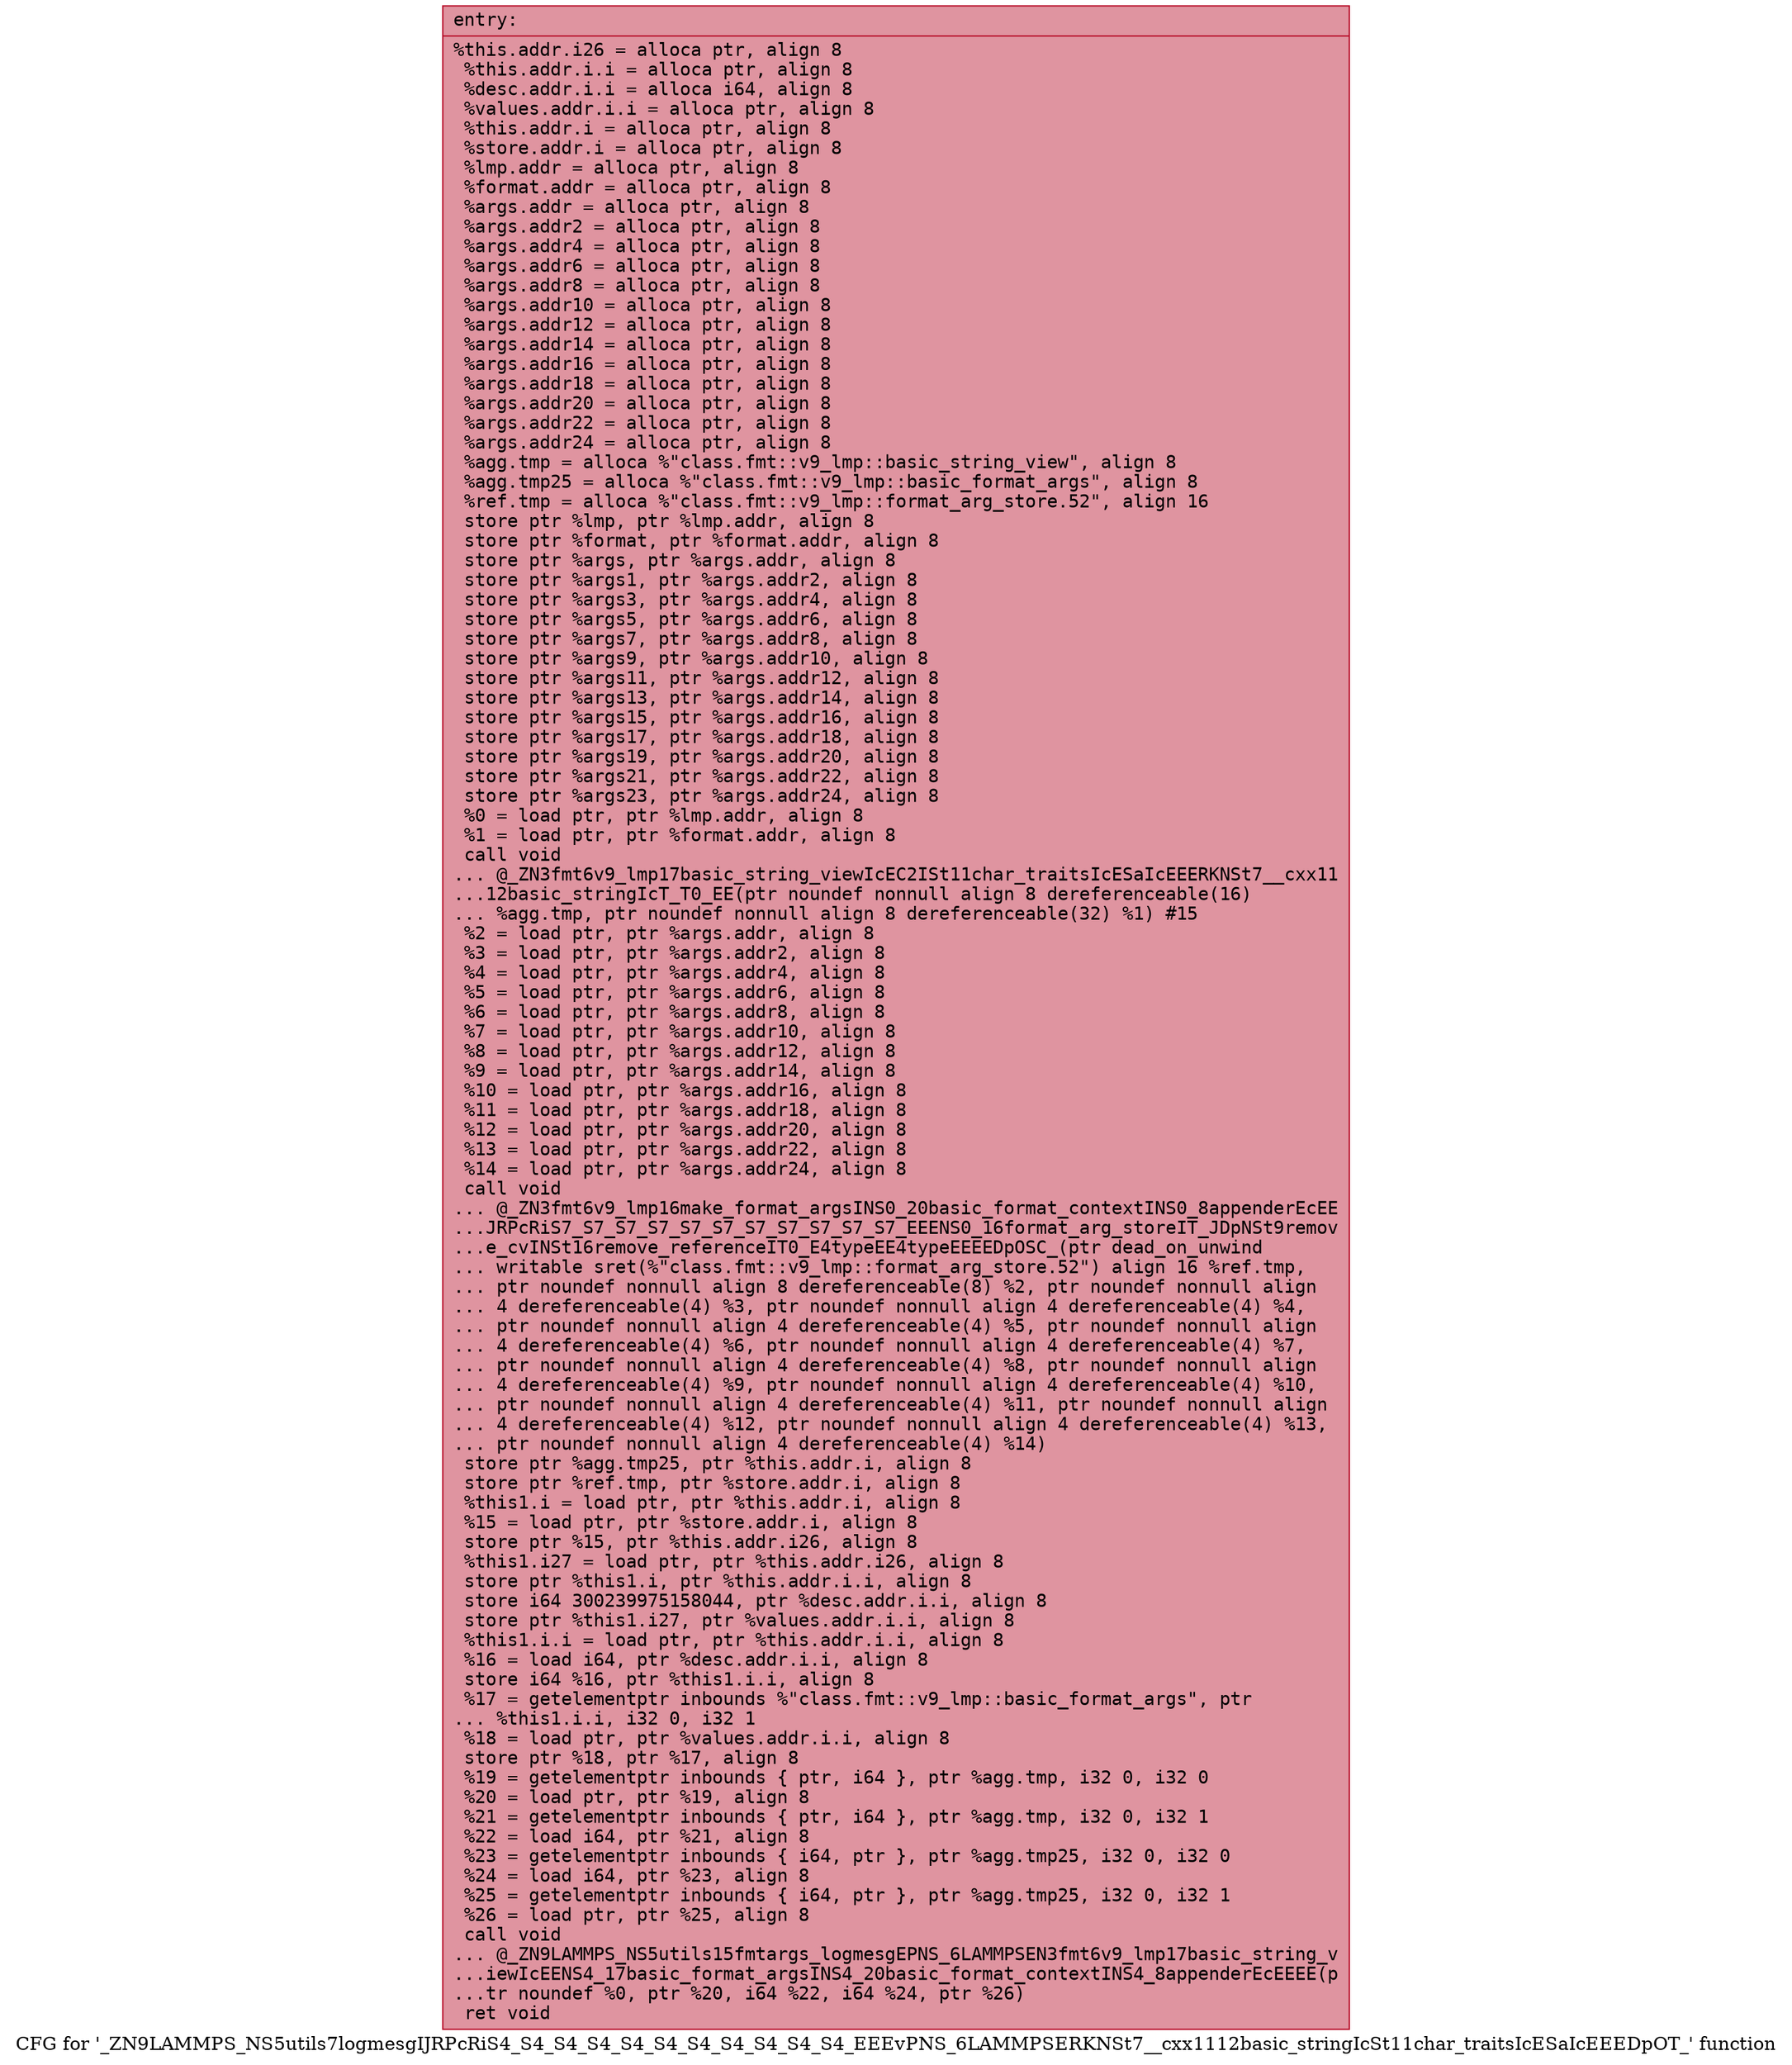 digraph "CFG for '_ZN9LAMMPS_NS5utils7logmesgIJRPcRiS4_S4_S4_S4_S4_S4_S4_S4_S4_S4_S4_EEEvPNS_6LAMMPSERKNSt7__cxx1112basic_stringIcSt11char_traitsIcESaIcEEEDpOT_' function" {
	label="CFG for '_ZN9LAMMPS_NS5utils7logmesgIJRPcRiS4_S4_S4_S4_S4_S4_S4_S4_S4_S4_S4_EEEvPNS_6LAMMPSERKNSt7__cxx1112basic_stringIcSt11char_traitsIcESaIcEEEDpOT_' function";

	Node0x558e6085cc60 [shape=record,color="#b70d28ff", style=filled, fillcolor="#b70d2870" fontname="Courier",label="{entry:\l|  %this.addr.i26 = alloca ptr, align 8\l  %this.addr.i.i = alloca ptr, align 8\l  %desc.addr.i.i = alloca i64, align 8\l  %values.addr.i.i = alloca ptr, align 8\l  %this.addr.i = alloca ptr, align 8\l  %store.addr.i = alloca ptr, align 8\l  %lmp.addr = alloca ptr, align 8\l  %format.addr = alloca ptr, align 8\l  %args.addr = alloca ptr, align 8\l  %args.addr2 = alloca ptr, align 8\l  %args.addr4 = alloca ptr, align 8\l  %args.addr6 = alloca ptr, align 8\l  %args.addr8 = alloca ptr, align 8\l  %args.addr10 = alloca ptr, align 8\l  %args.addr12 = alloca ptr, align 8\l  %args.addr14 = alloca ptr, align 8\l  %args.addr16 = alloca ptr, align 8\l  %args.addr18 = alloca ptr, align 8\l  %args.addr20 = alloca ptr, align 8\l  %args.addr22 = alloca ptr, align 8\l  %args.addr24 = alloca ptr, align 8\l  %agg.tmp = alloca %\"class.fmt::v9_lmp::basic_string_view\", align 8\l  %agg.tmp25 = alloca %\"class.fmt::v9_lmp::basic_format_args\", align 8\l  %ref.tmp = alloca %\"class.fmt::v9_lmp::format_arg_store.52\", align 16\l  store ptr %lmp, ptr %lmp.addr, align 8\l  store ptr %format, ptr %format.addr, align 8\l  store ptr %args, ptr %args.addr, align 8\l  store ptr %args1, ptr %args.addr2, align 8\l  store ptr %args3, ptr %args.addr4, align 8\l  store ptr %args5, ptr %args.addr6, align 8\l  store ptr %args7, ptr %args.addr8, align 8\l  store ptr %args9, ptr %args.addr10, align 8\l  store ptr %args11, ptr %args.addr12, align 8\l  store ptr %args13, ptr %args.addr14, align 8\l  store ptr %args15, ptr %args.addr16, align 8\l  store ptr %args17, ptr %args.addr18, align 8\l  store ptr %args19, ptr %args.addr20, align 8\l  store ptr %args21, ptr %args.addr22, align 8\l  store ptr %args23, ptr %args.addr24, align 8\l  %0 = load ptr, ptr %lmp.addr, align 8\l  %1 = load ptr, ptr %format.addr, align 8\l  call void\l... @_ZN3fmt6v9_lmp17basic_string_viewIcEC2ISt11char_traitsIcESaIcEEERKNSt7__cxx11\l...12basic_stringIcT_T0_EE(ptr noundef nonnull align 8 dereferenceable(16)\l... %agg.tmp, ptr noundef nonnull align 8 dereferenceable(32) %1) #15\l  %2 = load ptr, ptr %args.addr, align 8\l  %3 = load ptr, ptr %args.addr2, align 8\l  %4 = load ptr, ptr %args.addr4, align 8\l  %5 = load ptr, ptr %args.addr6, align 8\l  %6 = load ptr, ptr %args.addr8, align 8\l  %7 = load ptr, ptr %args.addr10, align 8\l  %8 = load ptr, ptr %args.addr12, align 8\l  %9 = load ptr, ptr %args.addr14, align 8\l  %10 = load ptr, ptr %args.addr16, align 8\l  %11 = load ptr, ptr %args.addr18, align 8\l  %12 = load ptr, ptr %args.addr20, align 8\l  %13 = load ptr, ptr %args.addr22, align 8\l  %14 = load ptr, ptr %args.addr24, align 8\l  call void\l... @_ZN3fmt6v9_lmp16make_format_argsINS0_20basic_format_contextINS0_8appenderEcEE\l...JRPcRiS7_S7_S7_S7_S7_S7_S7_S7_S7_S7_S7_EEENS0_16format_arg_storeIT_JDpNSt9remov\l...e_cvINSt16remove_referenceIT0_E4typeEE4typeEEEEDpOSC_(ptr dead_on_unwind\l... writable sret(%\"class.fmt::v9_lmp::format_arg_store.52\") align 16 %ref.tmp,\l... ptr noundef nonnull align 8 dereferenceable(8) %2, ptr noundef nonnull align\l... 4 dereferenceable(4) %3, ptr noundef nonnull align 4 dereferenceable(4) %4,\l... ptr noundef nonnull align 4 dereferenceable(4) %5, ptr noundef nonnull align\l... 4 dereferenceable(4) %6, ptr noundef nonnull align 4 dereferenceable(4) %7,\l... ptr noundef nonnull align 4 dereferenceable(4) %8, ptr noundef nonnull align\l... 4 dereferenceable(4) %9, ptr noundef nonnull align 4 dereferenceable(4) %10,\l... ptr noundef nonnull align 4 dereferenceable(4) %11, ptr noundef nonnull align\l... 4 dereferenceable(4) %12, ptr noundef nonnull align 4 dereferenceable(4) %13,\l... ptr noundef nonnull align 4 dereferenceable(4) %14)\l  store ptr %agg.tmp25, ptr %this.addr.i, align 8\l  store ptr %ref.tmp, ptr %store.addr.i, align 8\l  %this1.i = load ptr, ptr %this.addr.i, align 8\l  %15 = load ptr, ptr %store.addr.i, align 8\l  store ptr %15, ptr %this.addr.i26, align 8\l  %this1.i27 = load ptr, ptr %this.addr.i26, align 8\l  store ptr %this1.i, ptr %this.addr.i.i, align 8\l  store i64 300239975158044, ptr %desc.addr.i.i, align 8\l  store ptr %this1.i27, ptr %values.addr.i.i, align 8\l  %this1.i.i = load ptr, ptr %this.addr.i.i, align 8\l  %16 = load i64, ptr %desc.addr.i.i, align 8\l  store i64 %16, ptr %this1.i.i, align 8\l  %17 = getelementptr inbounds %\"class.fmt::v9_lmp::basic_format_args\", ptr\l... %this1.i.i, i32 0, i32 1\l  %18 = load ptr, ptr %values.addr.i.i, align 8\l  store ptr %18, ptr %17, align 8\l  %19 = getelementptr inbounds \{ ptr, i64 \}, ptr %agg.tmp, i32 0, i32 0\l  %20 = load ptr, ptr %19, align 8\l  %21 = getelementptr inbounds \{ ptr, i64 \}, ptr %agg.tmp, i32 0, i32 1\l  %22 = load i64, ptr %21, align 8\l  %23 = getelementptr inbounds \{ i64, ptr \}, ptr %agg.tmp25, i32 0, i32 0\l  %24 = load i64, ptr %23, align 8\l  %25 = getelementptr inbounds \{ i64, ptr \}, ptr %agg.tmp25, i32 0, i32 1\l  %26 = load ptr, ptr %25, align 8\l  call void\l... @_ZN9LAMMPS_NS5utils15fmtargs_logmesgEPNS_6LAMMPSEN3fmt6v9_lmp17basic_string_v\l...iewIcEENS4_17basic_format_argsINS4_20basic_format_contextINS4_8appenderEcEEEE(p\l...tr noundef %0, ptr %20, i64 %22, i64 %24, ptr %26)\l  ret void\l}"];
}
